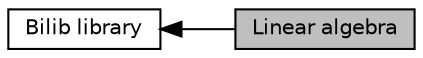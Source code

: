digraph "Linear algebra"
{
  edge [fontname="Helvetica",fontsize="10",labelfontname="Helvetica",labelfontsize="10"];
  node [fontname="Helvetica",fontsize="10",shape=record];
  rankdir=LR;
  Node0 [label="Linear algebra",height=0.2,width=0.4,color="black", fillcolor="grey75", style="filled", fontcolor="black"];
  Node1 [label="Bilib library",height=0.2,width=0.4,color="black", fillcolor="white", style="filled",URL="$group__BilibLibrary.html"];
  Node1->Node0 [shape=plaintext, dir="back", style="solid"];
}
